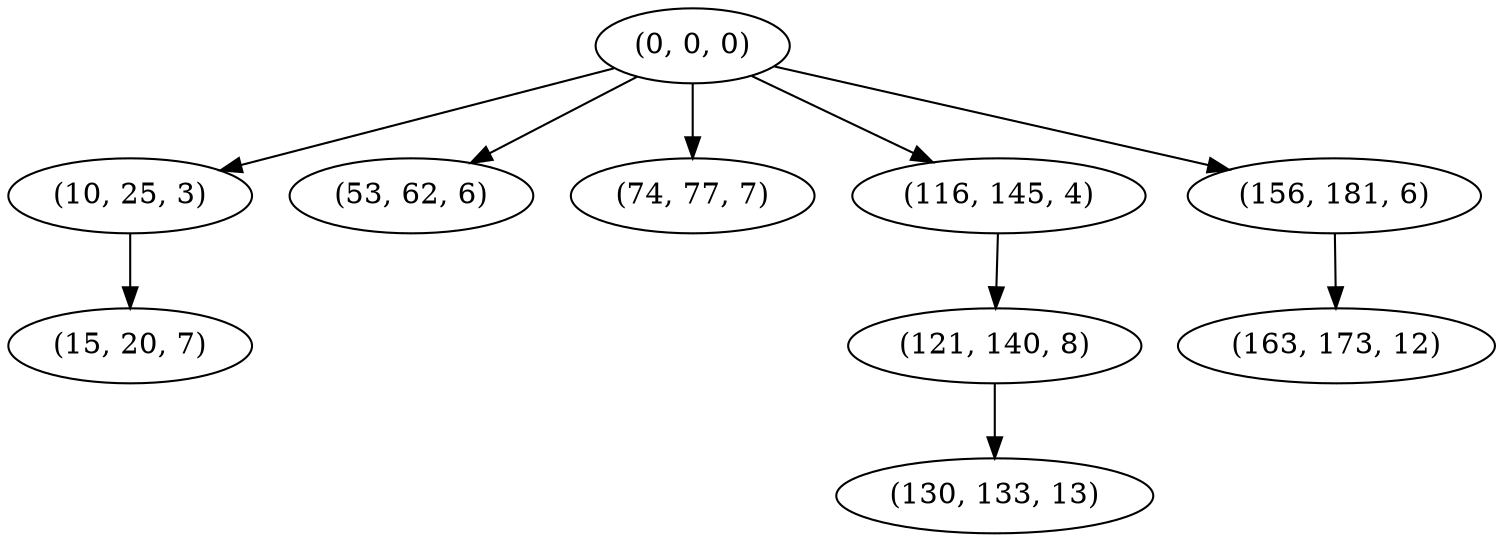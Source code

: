 digraph tree {
    "(0, 0, 0)";
    "(10, 25, 3)";
    "(15, 20, 7)";
    "(53, 62, 6)";
    "(74, 77, 7)";
    "(116, 145, 4)";
    "(121, 140, 8)";
    "(130, 133, 13)";
    "(156, 181, 6)";
    "(163, 173, 12)";
    "(0, 0, 0)" -> "(10, 25, 3)";
    "(0, 0, 0)" -> "(53, 62, 6)";
    "(0, 0, 0)" -> "(74, 77, 7)";
    "(0, 0, 0)" -> "(116, 145, 4)";
    "(0, 0, 0)" -> "(156, 181, 6)";
    "(10, 25, 3)" -> "(15, 20, 7)";
    "(116, 145, 4)" -> "(121, 140, 8)";
    "(121, 140, 8)" -> "(130, 133, 13)";
    "(156, 181, 6)" -> "(163, 173, 12)";
}
